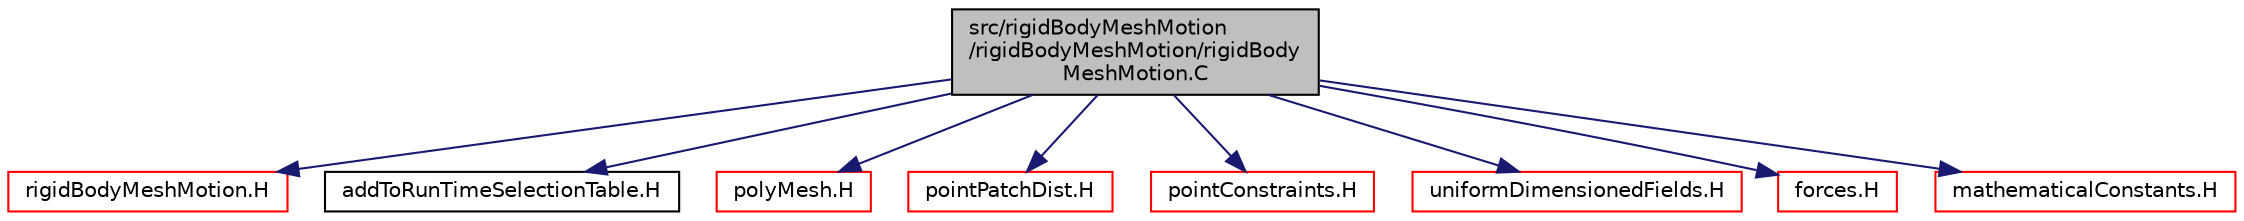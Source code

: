 digraph "src/rigidBodyMeshMotion/rigidBodyMeshMotion/rigidBodyMeshMotion.C"
{
  bgcolor="transparent";
  edge [fontname="Helvetica",fontsize="10",labelfontname="Helvetica",labelfontsize="10"];
  node [fontname="Helvetica",fontsize="10",shape=record];
  Node0 [label="src/rigidBodyMeshMotion\l/rigidBodyMeshMotion/rigidBody\lMeshMotion.C",height=0.2,width=0.4,color="black", fillcolor="grey75", style="filled", fontcolor="black"];
  Node0 -> Node1 [color="midnightblue",fontsize="10",style="solid",fontname="Helvetica"];
  Node1 [label="rigidBodyMeshMotion.H",height=0.2,width=0.4,color="red",URL="$a14837.html"];
  Node0 -> Node332 [color="midnightblue",fontsize="10",style="solid",fontname="Helvetica"];
  Node332 [label="addToRunTimeSelectionTable.H",height=0.2,width=0.4,color="black",URL="$a09989.html",tooltip="Macros for easy insertion into run-time selection tables. "];
  Node0 -> Node218 [color="midnightblue",fontsize="10",style="solid",fontname="Helvetica"];
  Node218 [label="polyMesh.H",height=0.2,width=0.4,color="red",URL="$a12398.html"];
  Node0 -> Node333 [color="midnightblue",fontsize="10",style="solid",fontname="Helvetica"];
  Node333 [label="pointPatchDist.H",height=0.2,width=0.4,color="red",URL="$a00662.html"];
  Node0 -> Node334 [color="midnightblue",fontsize="10",style="solid",fontname="Helvetica"];
  Node334 [label="pointConstraints.H",height=0.2,width=0.4,color="red",URL="$a04523.html"];
  Node0 -> Node339 [color="midnightblue",fontsize="10",style="solid",fontname="Helvetica"];
  Node339 [label="uniformDimensionedFields.H",height=0.2,width=0.4,color="red",URL="$a10901.html"];
  Node0 -> Node341 [color="midnightblue",fontsize="10",style="solid",fontname="Helvetica"];
  Node341 [label="forces.H",height=0.2,width=0.4,color="red",URL="$a04904.html"];
  Node0 -> Node313 [color="midnightblue",fontsize="10",style="solid",fontname="Helvetica"];
  Node313 [label="mathematicalConstants.H",height=0.2,width=0.4,color="red",URL="$a10952.html"];
}
